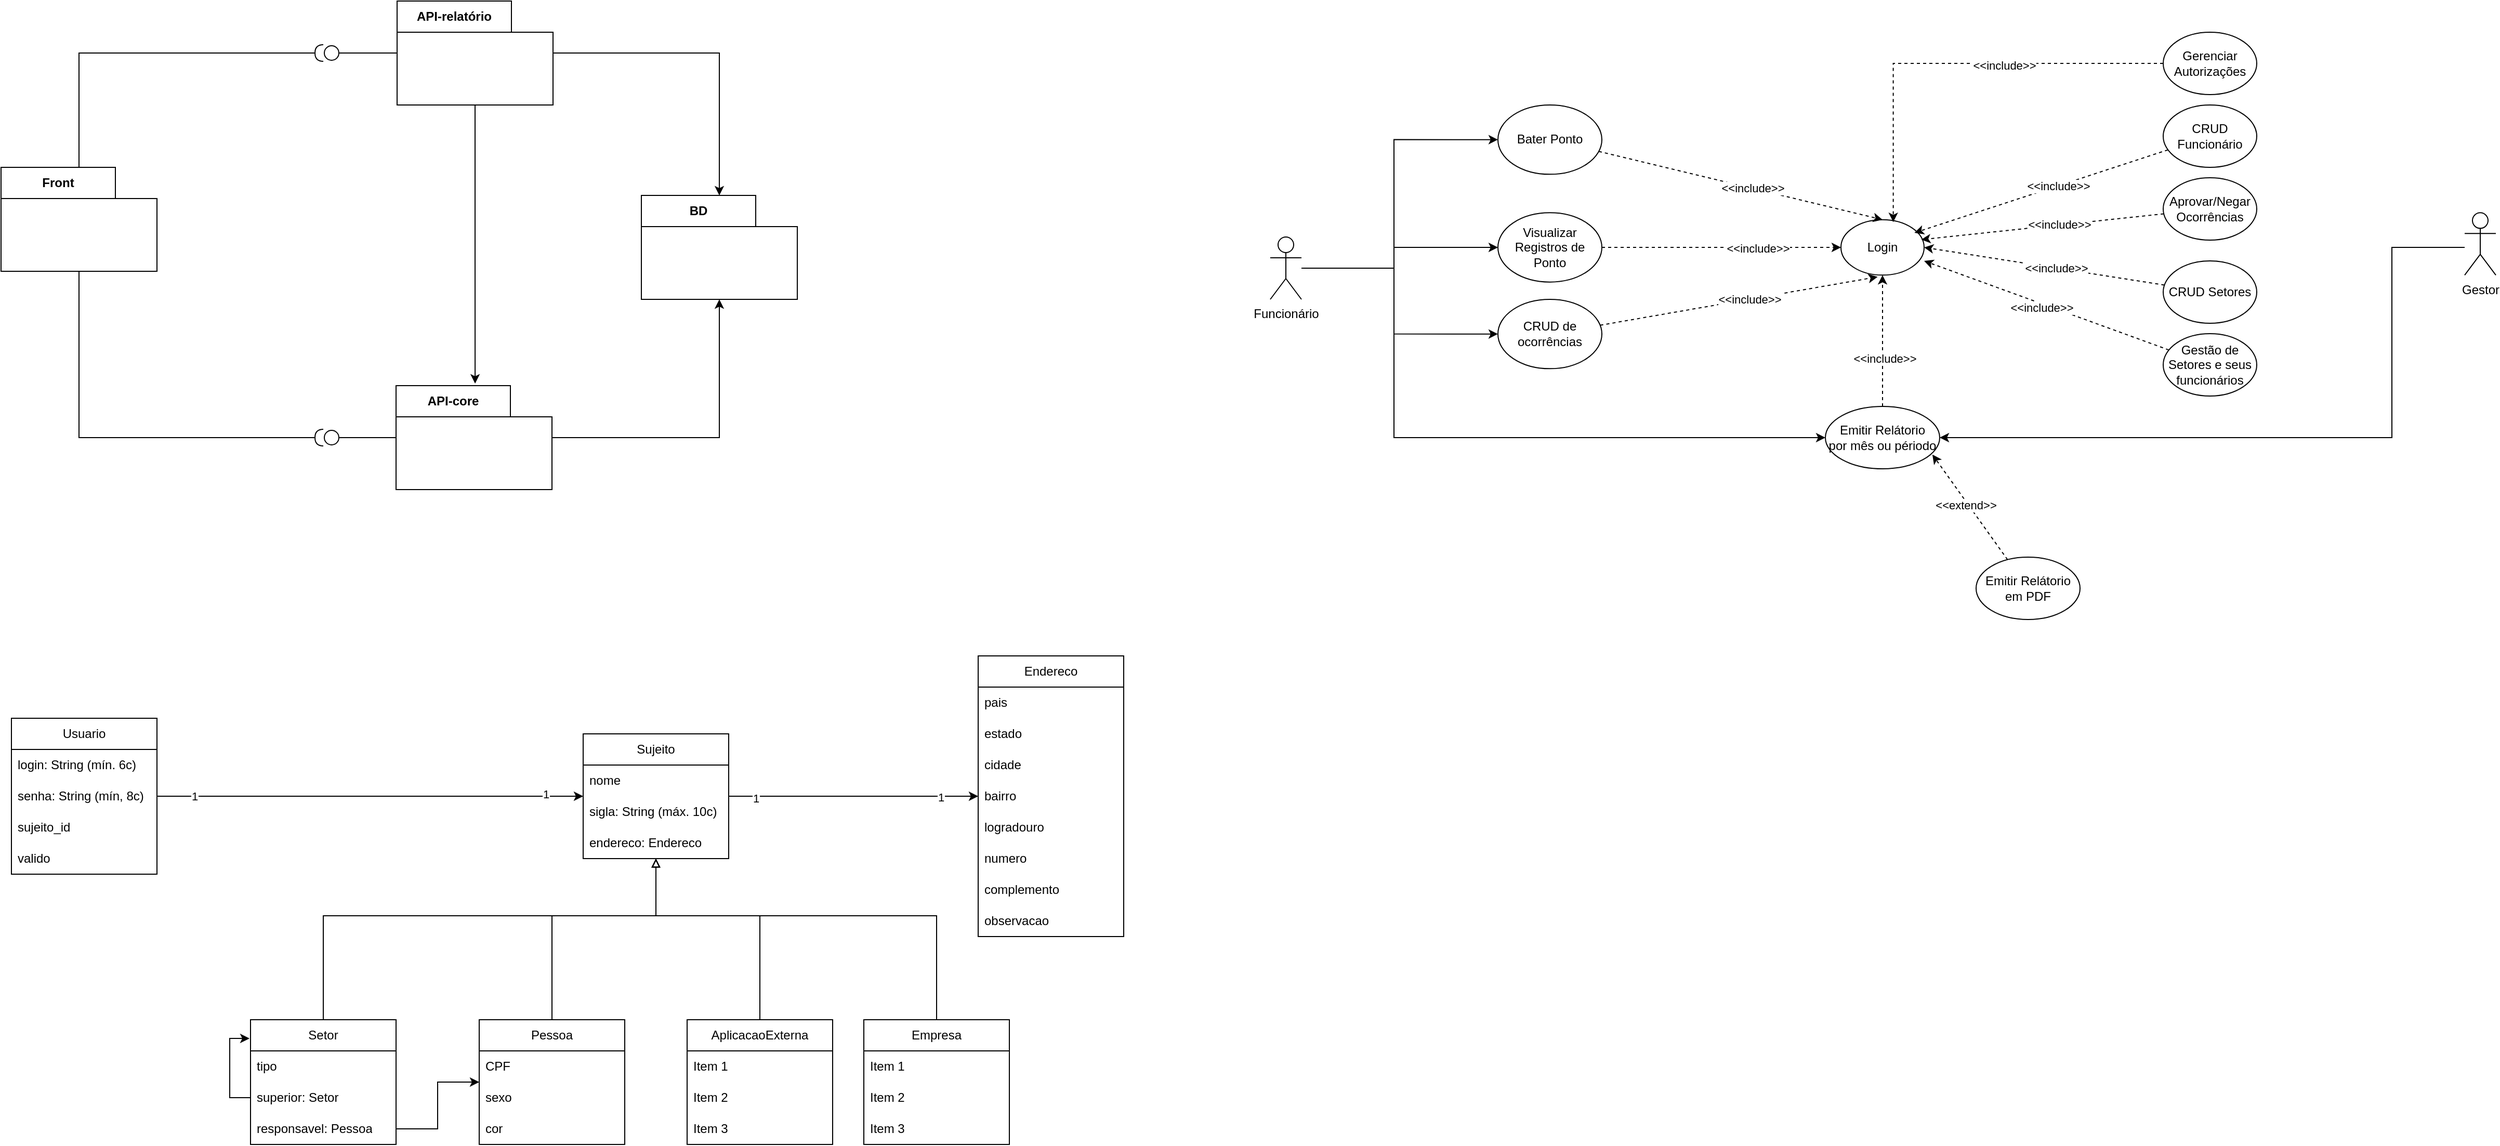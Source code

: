<mxfile version="24.8.6">
  <diagram name="Página-1" id="RD_SIP9z1UjKInWznvdo">
    <mxGraphModel dx="1366" dy="710" grid="1" gridSize="10" guides="1" tooltips="1" connect="1" arrows="1" fold="1" page="1" pageScale="1" pageWidth="827" pageHeight="1169" math="0" shadow="0">
      <root>
        <mxCell id="0" />
        <mxCell id="1" parent="0" />
        <mxCell id="dIuihg4rUjvDcWADwv28-1" value="BD" style="shape=folder;fontStyle=1;tabWidth=110;tabHeight=30;tabPosition=left;html=1;boundedLbl=1;labelInHeader=1;container=1;collapsible=0;whiteSpace=wrap;" parent="1" vertex="1">
          <mxGeometry x="636" y="237" width="150" height="100" as="geometry" />
        </mxCell>
        <mxCell id="dIuihg4rUjvDcWADwv28-2" value="" style="html=1;strokeColor=none;resizeWidth=1;resizeHeight=1;fillColor=none;part=1;connectable=0;allowArrows=0;deletable=0;whiteSpace=wrap;" parent="dIuihg4rUjvDcWADwv28-1" vertex="1">
          <mxGeometry width="150" height="70" relative="1" as="geometry">
            <mxPoint y="30" as="offset" />
          </mxGeometry>
        </mxCell>
        <mxCell id="dIuihg4rUjvDcWADwv28-20" style="edgeStyle=orthogonalEdgeStyle;rounded=0;orthogonalLoop=1;jettySize=auto;html=1;endArrow=halfCircle;endFill=0;" parent="1" source="dIuihg4rUjvDcWADwv28-3" edge="1">
          <mxGeometry relative="1" as="geometry">
            <mxPoint x="330" y="100" as="targetPoint" />
            <Array as="points">
              <mxPoint x="95" y="100" />
            </Array>
          </mxGeometry>
        </mxCell>
        <mxCell id="dIuihg4rUjvDcWADwv28-21" style="edgeStyle=orthogonalEdgeStyle;rounded=0;orthogonalLoop=1;jettySize=auto;html=1;endArrow=halfCircle;endFill=0;" parent="1" source="dIuihg4rUjvDcWADwv28-3" edge="1">
          <mxGeometry relative="1" as="geometry">
            <mxPoint x="330" y="470" as="targetPoint" />
            <Array as="points">
              <mxPoint x="95" y="470" />
            </Array>
          </mxGeometry>
        </mxCell>
        <mxCell id="dIuihg4rUjvDcWADwv28-3" value="Front" style="shape=folder;fontStyle=1;tabWidth=110;tabHeight=30;tabPosition=left;html=1;boundedLbl=1;labelInHeader=1;container=1;collapsible=0;whiteSpace=wrap;" parent="1" vertex="1">
          <mxGeometry x="20" y="210" width="150" height="100" as="geometry" />
        </mxCell>
        <mxCell id="dIuihg4rUjvDcWADwv28-4" value="" style="html=1;strokeColor=none;resizeWidth=1;resizeHeight=1;fillColor=none;part=1;connectable=0;allowArrows=0;deletable=0;whiteSpace=wrap;" parent="dIuihg4rUjvDcWADwv28-3" vertex="1">
          <mxGeometry width="150" height="70" relative="1" as="geometry">
            <mxPoint y="30" as="offset" />
          </mxGeometry>
        </mxCell>
        <mxCell id="dIuihg4rUjvDcWADwv28-15" style="edgeStyle=orthogonalEdgeStyle;rounded=0;orthogonalLoop=1;jettySize=auto;html=1;" parent="1" source="dIuihg4rUjvDcWADwv28-5" target="dIuihg4rUjvDcWADwv28-1" edge="1">
          <mxGeometry relative="1" as="geometry" />
        </mxCell>
        <mxCell id="dIuihg4rUjvDcWADwv28-17" style="edgeStyle=orthogonalEdgeStyle;rounded=0;orthogonalLoop=1;jettySize=auto;html=1;endArrow=circle;endFill=0;" parent="1" source="dIuihg4rUjvDcWADwv28-5" edge="1">
          <mxGeometry relative="1" as="geometry">
            <mxPoint x="330" y="100" as="targetPoint" />
          </mxGeometry>
        </mxCell>
        <mxCell id="dIuihg4rUjvDcWADwv28-5" value="API-relatório" style="shape=folder;fontStyle=1;tabWidth=110;tabHeight=30;tabPosition=left;html=1;boundedLbl=1;labelInHeader=1;container=1;collapsible=0;whiteSpace=wrap;" parent="1" vertex="1">
          <mxGeometry x="401" y="50" width="150" height="100" as="geometry" />
        </mxCell>
        <mxCell id="dIuihg4rUjvDcWADwv28-6" value="" style="html=1;strokeColor=none;resizeWidth=1;resizeHeight=1;fillColor=none;part=1;connectable=0;allowArrows=0;deletable=0;whiteSpace=wrap;" parent="dIuihg4rUjvDcWADwv28-5" vertex="1">
          <mxGeometry width="150" height="70" relative="1" as="geometry">
            <mxPoint y="30" as="offset" />
          </mxGeometry>
        </mxCell>
        <mxCell id="dIuihg4rUjvDcWADwv28-18" style="edgeStyle=orthogonalEdgeStyle;rounded=0;orthogonalLoop=1;jettySize=auto;html=1;endArrow=circle;endFill=0;" parent="1" source="dIuihg4rUjvDcWADwv28-7" edge="1">
          <mxGeometry relative="1" as="geometry">
            <mxPoint x="330" y="470" as="targetPoint" />
          </mxGeometry>
        </mxCell>
        <mxCell id="dIuihg4rUjvDcWADwv28-7" value="API-core" style="shape=folder;fontStyle=1;tabWidth=110;tabHeight=30;tabPosition=left;html=1;boundedLbl=1;labelInHeader=1;container=1;collapsible=0;whiteSpace=wrap;" parent="1" vertex="1">
          <mxGeometry x="400" y="420" width="150" height="100" as="geometry" />
        </mxCell>
        <mxCell id="dIuihg4rUjvDcWADwv28-8" value="" style="html=1;strokeColor=none;resizeWidth=1;resizeHeight=1;fillColor=none;part=1;connectable=0;allowArrows=0;deletable=0;whiteSpace=wrap;" parent="dIuihg4rUjvDcWADwv28-7" vertex="1">
          <mxGeometry width="150" height="70" relative="1" as="geometry">
            <mxPoint y="30" as="offset" />
          </mxGeometry>
        </mxCell>
        <mxCell id="dIuihg4rUjvDcWADwv28-14" style="edgeStyle=orthogonalEdgeStyle;rounded=0;orthogonalLoop=1;jettySize=auto;html=1;entryX=0.5;entryY=1;entryDx=0;entryDy=0;entryPerimeter=0;" parent="1" source="dIuihg4rUjvDcWADwv28-7" target="dIuihg4rUjvDcWADwv28-1" edge="1">
          <mxGeometry relative="1" as="geometry" />
        </mxCell>
        <mxCell id="dIuihg4rUjvDcWADwv28-16" style="edgeStyle=orthogonalEdgeStyle;rounded=0;orthogonalLoop=1;jettySize=auto;html=1;entryX=0.507;entryY=-0.02;entryDx=0;entryDy=0;entryPerimeter=0;" parent="1" source="dIuihg4rUjvDcWADwv28-5" target="dIuihg4rUjvDcWADwv28-7" edge="1">
          <mxGeometry relative="1" as="geometry" />
        </mxCell>
        <mxCell id="qNjkb20ry8BSJpF6mRl5-24" style="edgeStyle=orthogonalEdgeStyle;rounded=0;orthogonalLoop=1;jettySize=auto;html=1;endArrow=block;endFill=0;exitX=0.5;exitY=0;exitDx=0;exitDy=0;" parent="1" source="qNjkb20ry8BSJpF6mRl5-1" target="qNjkb20ry8BSJpF6mRl5-13" edge="1">
          <mxGeometry relative="1" as="geometry">
            <Array as="points">
              <mxPoint x="550" y="930" />
              <mxPoint x="650" y="930" />
            </Array>
          </mxGeometry>
        </mxCell>
        <mxCell id="qNjkb20ry8BSJpF6mRl5-1" value="Pessoa" style="swimlane;fontStyle=0;childLayout=stackLayout;horizontal=1;startSize=30;horizontalStack=0;resizeParent=1;resizeParentMax=0;resizeLast=0;collapsible=1;marginBottom=0;whiteSpace=wrap;html=1;" parent="1" vertex="1">
          <mxGeometry x="480" y="1030" width="140" height="120" as="geometry" />
        </mxCell>
        <mxCell id="qNjkb20ry8BSJpF6mRl5-2" value="CPF" style="text;strokeColor=none;fillColor=none;align=left;verticalAlign=middle;spacingLeft=4;spacingRight=4;overflow=hidden;points=[[0,0.5],[1,0.5]];portConstraint=eastwest;rotatable=0;whiteSpace=wrap;html=1;" parent="qNjkb20ry8BSJpF6mRl5-1" vertex="1">
          <mxGeometry y="30" width="140" height="30" as="geometry" />
        </mxCell>
        <mxCell id="qNjkb20ry8BSJpF6mRl5-3" value="sexo" style="text;strokeColor=none;fillColor=none;align=left;verticalAlign=middle;spacingLeft=4;spacingRight=4;overflow=hidden;points=[[0,0.5],[1,0.5]];portConstraint=eastwest;rotatable=0;whiteSpace=wrap;html=1;" parent="qNjkb20ry8BSJpF6mRl5-1" vertex="1">
          <mxGeometry y="60" width="140" height="30" as="geometry" />
        </mxCell>
        <mxCell id="qNjkb20ry8BSJpF6mRl5-4" value="cor" style="text;strokeColor=none;fillColor=none;align=left;verticalAlign=middle;spacingLeft=4;spacingRight=4;overflow=hidden;points=[[0,0.5],[1,0.5]];portConstraint=eastwest;rotatable=0;whiteSpace=wrap;html=1;" parent="qNjkb20ry8BSJpF6mRl5-1" vertex="1">
          <mxGeometry y="90" width="140" height="30" as="geometry" />
        </mxCell>
        <mxCell id="qNjkb20ry8BSJpF6mRl5-25" style="edgeStyle=orthogonalEdgeStyle;rounded=0;orthogonalLoop=1;jettySize=auto;html=1;endArrow=block;endFill=0;exitX=0.5;exitY=0;exitDx=0;exitDy=0;" parent="1" source="qNjkb20ry8BSJpF6mRl5-5" target="qNjkb20ry8BSJpF6mRl5-13" edge="1">
          <mxGeometry relative="1" as="geometry">
            <Array as="points">
              <mxPoint x="330" y="930" />
              <mxPoint x="650" y="930" />
            </Array>
          </mxGeometry>
        </mxCell>
        <mxCell id="qNjkb20ry8BSJpF6mRl5-48" style="edgeStyle=orthogonalEdgeStyle;rounded=0;orthogonalLoop=1;jettySize=auto;html=1;" parent="1" source="qNjkb20ry8BSJpF6mRl5-8" target="qNjkb20ry8BSJpF6mRl5-1" edge="1">
          <mxGeometry relative="1" as="geometry" />
        </mxCell>
        <mxCell id="qNjkb20ry8BSJpF6mRl5-5" value="Setor" style="swimlane;fontStyle=0;childLayout=stackLayout;horizontal=1;startSize=30;horizontalStack=0;resizeParent=1;resizeParentMax=0;resizeLast=0;collapsible=1;marginBottom=0;whiteSpace=wrap;html=1;" parent="1" vertex="1">
          <mxGeometry x="260" y="1030" width="140" height="120" as="geometry" />
        </mxCell>
        <mxCell id="qNjkb20ry8BSJpF6mRl5-6" value="tipo" style="text;strokeColor=none;fillColor=none;align=left;verticalAlign=middle;spacingLeft=4;spacingRight=4;overflow=hidden;points=[[0,0.5],[1,0.5]];portConstraint=eastwest;rotatable=0;whiteSpace=wrap;html=1;" parent="qNjkb20ry8BSJpF6mRl5-5" vertex="1">
          <mxGeometry y="30" width="140" height="30" as="geometry" />
        </mxCell>
        <mxCell id="qNjkb20ry8BSJpF6mRl5-52" style="edgeStyle=orthogonalEdgeStyle;rounded=0;orthogonalLoop=1;jettySize=auto;html=1;entryX=-0.007;entryY=0.15;entryDx=0;entryDy=0;entryPerimeter=0;" parent="qNjkb20ry8BSJpF6mRl5-5" source="qNjkb20ry8BSJpF6mRl5-7" target="qNjkb20ry8BSJpF6mRl5-5" edge="1">
          <mxGeometry relative="1" as="geometry" />
        </mxCell>
        <mxCell id="qNjkb20ry8BSJpF6mRl5-7" value="superior: Setor" style="text;strokeColor=none;fillColor=none;align=left;verticalAlign=middle;spacingLeft=4;spacingRight=4;overflow=hidden;points=[[0,0.5],[1,0.5]];portConstraint=eastwest;rotatable=0;whiteSpace=wrap;html=1;" parent="qNjkb20ry8BSJpF6mRl5-5" vertex="1">
          <mxGeometry y="60" width="140" height="30" as="geometry" />
        </mxCell>
        <mxCell id="qNjkb20ry8BSJpF6mRl5-8" value="responsavel: Pessoa" style="text;strokeColor=none;fillColor=none;align=left;verticalAlign=middle;spacingLeft=4;spacingRight=4;overflow=hidden;points=[[0,0.5],[1,0.5]];portConstraint=eastwest;rotatable=0;whiteSpace=wrap;html=1;" parent="qNjkb20ry8BSJpF6mRl5-5" vertex="1">
          <mxGeometry y="90" width="140" height="30" as="geometry" />
        </mxCell>
        <mxCell id="qNjkb20ry8BSJpF6mRl5-27" style="edgeStyle=orthogonalEdgeStyle;rounded=0;orthogonalLoop=1;jettySize=auto;html=1;endArrow=block;endFill=0;exitX=0.5;exitY=0;exitDx=0;exitDy=0;" parent="1" source="qNjkb20ry8BSJpF6mRl5-9" target="qNjkb20ry8BSJpF6mRl5-13" edge="1">
          <mxGeometry relative="1" as="geometry">
            <Array as="points">
              <mxPoint x="750" y="930" />
              <mxPoint x="650" y="930" />
            </Array>
          </mxGeometry>
        </mxCell>
        <mxCell id="qNjkb20ry8BSJpF6mRl5-9" value="Aplicacao&lt;span style=&quot;background-color: initial;&quot;&gt;Externa&lt;/span&gt;" style="swimlane;fontStyle=0;childLayout=stackLayout;horizontal=1;startSize=30;horizontalStack=0;resizeParent=1;resizeParentMax=0;resizeLast=0;collapsible=1;marginBottom=0;whiteSpace=wrap;html=1;" parent="1" vertex="1">
          <mxGeometry x="680" y="1030" width="140" height="120" as="geometry" />
        </mxCell>
        <mxCell id="qNjkb20ry8BSJpF6mRl5-10" value="Item 1" style="text;strokeColor=none;fillColor=none;align=left;verticalAlign=middle;spacingLeft=4;spacingRight=4;overflow=hidden;points=[[0,0.5],[1,0.5]];portConstraint=eastwest;rotatable=0;whiteSpace=wrap;html=1;" parent="qNjkb20ry8BSJpF6mRl5-9" vertex="1">
          <mxGeometry y="30" width="140" height="30" as="geometry" />
        </mxCell>
        <mxCell id="qNjkb20ry8BSJpF6mRl5-11" value="Item 2" style="text;strokeColor=none;fillColor=none;align=left;verticalAlign=middle;spacingLeft=4;spacingRight=4;overflow=hidden;points=[[0,0.5],[1,0.5]];portConstraint=eastwest;rotatable=0;whiteSpace=wrap;html=1;" parent="qNjkb20ry8BSJpF6mRl5-9" vertex="1">
          <mxGeometry y="60" width="140" height="30" as="geometry" />
        </mxCell>
        <mxCell id="qNjkb20ry8BSJpF6mRl5-12" value="Item 3" style="text;strokeColor=none;fillColor=none;align=left;verticalAlign=middle;spacingLeft=4;spacingRight=4;overflow=hidden;points=[[0,0.5],[1,0.5]];portConstraint=eastwest;rotatable=0;whiteSpace=wrap;html=1;" parent="qNjkb20ry8BSJpF6mRl5-9" vertex="1">
          <mxGeometry y="90" width="140" height="30" as="geometry" />
        </mxCell>
        <mxCell id="qNjkb20ry8BSJpF6mRl5-37" style="edgeStyle=orthogonalEdgeStyle;rounded=0;orthogonalLoop=1;jettySize=auto;html=1;" parent="1" source="qNjkb20ry8BSJpF6mRl5-13" target="qNjkb20ry8BSJpF6mRl5-33" edge="1">
          <mxGeometry relative="1" as="geometry" />
        </mxCell>
        <mxCell id="qNjkb20ry8BSJpF6mRl5-44" value="1" style="edgeLabel;html=1;align=center;verticalAlign=middle;resizable=0;points=[];" parent="qNjkb20ry8BSJpF6mRl5-37" vertex="1" connectable="0">
          <mxGeometry x="-0.783" y="-2" relative="1" as="geometry">
            <mxPoint as="offset" />
          </mxGeometry>
        </mxCell>
        <mxCell id="qNjkb20ry8BSJpF6mRl5-45" value="1" style="edgeLabel;html=1;align=center;verticalAlign=middle;resizable=0;points=[];" parent="qNjkb20ry8BSJpF6mRl5-37" vertex="1" connectable="0">
          <mxGeometry x="0.7" y="-1" relative="1" as="geometry">
            <mxPoint as="offset" />
          </mxGeometry>
        </mxCell>
        <mxCell id="qNjkb20ry8BSJpF6mRl5-13" value="Sujeito" style="swimlane;fontStyle=0;childLayout=stackLayout;horizontal=1;startSize=30;horizontalStack=0;resizeParent=1;resizeParentMax=0;resizeLast=0;collapsible=1;marginBottom=0;whiteSpace=wrap;html=1;" parent="1" vertex="1">
          <mxGeometry x="580" y="755" width="140" height="120" as="geometry" />
        </mxCell>
        <mxCell id="qNjkb20ry8BSJpF6mRl5-16" value="nome" style="text;strokeColor=none;fillColor=none;align=left;verticalAlign=middle;spacingLeft=4;spacingRight=4;overflow=hidden;points=[[0,0.5],[1,0.5]];portConstraint=eastwest;rotatable=0;whiteSpace=wrap;html=1;" parent="qNjkb20ry8BSJpF6mRl5-13" vertex="1">
          <mxGeometry y="30" width="140" height="30" as="geometry" />
        </mxCell>
        <mxCell id="qNjkb20ry8BSJpF6mRl5-28" value="sigla: String&amp;nbsp;(máx. 10c)" style="text;strokeColor=none;fillColor=none;align=left;verticalAlign=middle;spacingLeft=4;spacingRight=4;overflow=hidden;points=[[0,0.5],[1,0.5]];portConstraint=eastwest;rotatable=0;whiteSpace=wrap;html=1;" parent="qNjkb20ry8BSJpF6mRl5-13" vertex="1">
          <mxGeometry y="60" width="140" height="30" as="geometry" />
        </mxCell>
        <mxCell id="qNjkb20ry8BSJpF6mRl5-38" value="endereco: Endereco" style="text;strokeColor=none;fillColor=none;align=left;verticalAlign=middle;spacingLeft=4;spacingRight=4;overflow=hidden;points=[[0,0.5],[1,0.5]];portConstraint=eastwest;rotatable=0;whiteSpace=wrap;html=1;" parent="qNjkb20ry8BSJpF6mRl5-13" vertex="1">
          <mxGeometry y="90" width="140" height="30" as="geometry" />
        </mxCell>
        <mxCell id="qNjkb20ry8BSJpF6mRl5-17" value="Usuario" style="swimlane;fontStyle=0;childLayout=stackLayout;horizontal=1;startSize=30;horizontalStack=0;resizeParent=1;resizeParentMax=0;resizeLast=0;collapsible=1;marginBottom=0;whiteSpace=wrap;html=1;" parent="1" vertex="1">
          <mxGeometry x="30" y="740" width="140" height="150" as="geometry" />
        </mxCell>
        <mxCell id="qNjkb20ry8BSJpF6mRl5-18" value="login: String (mín. 6c)" style="text;strokeColor=none;fillColor=none;align=left;verticalAlign=middle;spacingLeft=4;spacingRight=4;overflow=hidden;points=[[0,0.5],[1,0.5]];portConstraint=eastwest;rotatable=0;whiteSpace=wrap;html=1;" parent="qNjkb20ry8BSJpF6mRl5-17" vertex="1">
          <mxGeometry y="30" width="140" height="30" as="geometry" />
        </mxCell>
        <mxCell id="qNjkb20ry8BSJpF6mRl5-19" value="senha: String (mín, 8c)" style="text;strokeColor=none;fillColor=none;align=left;verticalAlign=middle;spacingLeft=4;spacingRight=4;overflow=hidden;points=[[0,0.5],[1,0.5]];portConstraint=eastwest;rotatable=0;whiteSpace=wrap;html=1;" parent="qNjkb20ry8BSJpF6mRl5-17" vertex="1">
          <mxGeometry y="60" width="140" height="30" as="geometry" />
        </mxCell>
        <mxCell id="qNjkb20ry8BSJpF6mRl5-20" value="sujeito_id" style="text;strokeColor=none;fillColor=none;align=left;verticalAlign=middle;spacingLeft=4;spacingRight=4;overflow=hidden;points=[[0,0.5],[1,0.5]];portConstraint=eastwest;rotatable=0;whiteSpace=wrap;html=1;" parent="qNjkb20ry8BSJpF6mRl5-17" vertex="1">
          <mxGeometry y="90" width="140" height="30" as="geometry" />
        </mxCell>
        <mxCell id="qNjkb20ry8BSJpF6mRl5-53" value="valido" style="text;strokeColor=none;fillColor=none;align=left;verticalAlign=middle;spacingLeft=4;spacingRight=4;overflow=hidden;points=[[0,0.5],[1,0.5]];portConstraint=eastwest;rotatable=0;whiteSpace=wrap;html=1;" parent="qNjkb20ry8BSJpF6mRl5-17" vertex="1">
          <mxGeometry y="120" width="140" height="30" as="geometry" />
        </mxCell>
        <mxCell id="qNjkb20ry8BSJpF6mRl5-21" style="edgeStyle=orthogonalEdgeStyle;rounded=0;orthogonalLoop=1;jettySize=auto;html=1;entryX=0;entryY=0.5;entryDx=0;entryDy=0;" parent="1" source="qNjkb20ry8BSJpF6mRl5-19" target="qNjkb20ry8BSJpF6mRl5-13" edge="1">
          <mxGeometry relative="1" as="geometry" />
        </mxCell>
        <mxCell id="qNjkb20ry8BSJpF6mRl5-22" value="1" style="edgeLabel;html=1;align=center;verticalAlign=middle;resizable=0;points=[];" parent="qNjkb20ry8BSJpF6mRl5-21" vertex="1" connectable="0">
          <mxGeometry x="-0.824" relative="1" as="geometry">
            <mxPoint as="offset" />
          </mxGeometry>
        </mxCell>
        <mxCell id="qNjkb20ry8BSJpF6mRl5-23" value="1" style="edgeLabel;html=1;align=center;verticalAlign=middle;resizable=0;points=[];" parent="qNjkb20ry8BSJpF6mRl5-21" vertex="1" connectable="0">
          <mxGeometry x="0.824" y="2" relative="1" as="geometry">
            <mxPoint as="offset" />
          </mxGeometry>
        </mxCell>
        <mxCell id="qNjkb20ry8BSJpF6mRl5-47" style="edgeStyle=orthogonalEdgeStyle;rounded=0;orthogonalLoop=1;jettySize=auto;html=1;endArrow=block;endFill=0;" parent="1" source="qNjkb20ry8BSJpF6mRl5-29" target="qNjkb20ry8BSJpF6mRl5-13" edge="1">
          <mxGeometry relative="1" as="geometry">
            <Array as="points">
              <mxPoint x="920" y="930" />
              <mxPoint x="650" y="930" />
            </Array>
          </mxGeometry>
        </mxCell>
        <mxCell id="qNjkb20ry8BSJpF6mRl5-29" value="Empresa" style="swimlane;fontStyle=0;childLayout=stackLayout;horizontal=1;startSize=30;horizontalStack=0;resizeParent=1;resizeParentMax=0;resizeLast=0;collapsible=1;marginBottom=0;whiteSpace=wrap;html=1;" parent="1" vertex="1">
          <mxGeometry x="850" y="1030" width="140" height="120" as="geometry" />
        </mxCell>
        <mxCell id="qNjkb20ry8BSJpF6mRl5-30" value="Item 1" style="text;strokeColor=none;fillColor=none;align=left;verticalAlign=middle;spacingLeft=4;spacingRight=4;overflow=hidden;points=[[0,0.5],[1,0.5]];portConstraint=eastwest;rotatable=0;whiteSpace=wrap;html=1;" parent="qNjkb20ry8BSJpF6mRl5-29" vertex="1">
          <mxGeometry y="30" width="140" height="30" as="geometry" />
        </mxCell>
        <mxCell id="qNjkb20ry8BSJpF6mRl5-31" value="Item 2" style="text;strokeColor=none;fillColor=none;align=left;verticalAlign=middle;spacingLeft=4;spacingRight=4;overflow=hidden;points=[[0,0.5],[1,0.5]];portConstraint=eastwest;rotatable=0;whiteSpace=wrap;html=1;" parent="qNjkb20ry8BSJpF6mRl5-29" vertex="1">
          <mxGeometry y="60" width="140" height="30" as="geometry" />
        </mxCell>
        <mxCell id="qNjkb20ry8BSJpF6mRl5-32" value="Item 3" style="text;strokeColor=none;fillColor=none;align=left;verticalAlign=middle;spacingLeft=4;spacingRight=4;overflow=hidden;points=[[0,0.5],[1,0.5]];portConstraint=eastwest;rotatable=0;whiteSpace=wrap;html=1;" parent="qNjkb20ry8BSJpF6mRl5-29" vertex="1">
          <mxGeometry y="90" width="140" height="30" as="geometry" />
        </mxCell>
        <mxCell id="qNjkb20ry8BSJpF6mRl5-33" value="Endereco" style="swimlane;fontStyle=0;childLayout=stackLayout;horizontal=1;startSize=30;horizontalStack=0;resizeParent=1;resizeParentMax=0;resizeLast=0;collapsible=1;marginBottom=0;whiteSpace=wrap;html=1;" parent="1" vertex="1">
          <mxGeometry x="960" y="680" width="140" height="270" as="geometry" />
        </mxCell>
        <mxCell id="qNjkb20ry8BSJpF6mRl5-34" value="pais" style="text;strokeColor=none;fillColor=none;align=left;verticalAlign=middle;spacingLeft=4;spacingRight=4;overflow=hidden;points=[[0,0.5],[1,0.5]];portConstraint=eastwest;rotatable=0;whiteSpace=wrap;html=1;" parent="qNjkb20ry8BSJpF6mRl5-33" vertex="1">
          <mxGeometry y="30" width="140" height="30" as="geometry" />
        </mxCell>
        <mxCell id="qNjkb20ry8BSJpF6mRl5-35" value="estado" style="text;strokeColor=none;fillColor=none;align=left;verticalAlign=middle;spacingLeft=4;spacingRight=4;overflow=hidden;points=[[0,0.5],[1,0.5]];portConstraint=eastwest;rotatable=0;whiteSpace=wrap;html=1;" parent="qNjkb20ry8BSJpF6mRl5-33" vertex="1">
          <mxGeometry y="60" width="140" height="30" as="geometry" />
        </mxCell>
        <mxCell id="qNjkb20ry8BSJpF6mRl5-36" value="cidade" style="text;strokeColor=none;fillColor=none;align=left;verticalAlign=middle;spacingLeft=4;spacingRight=4;overflow=hidden;points=[[0,0.5],[1,0.5]];portConstraint=eastwest;rotatable=0;whiteSpace=wrap;html=1;" parent="qNjkb20ry8BSJpF6mRl5-33" vertex="1">
          <mxGeometry y="90" width="140" height="30" as="geometry" />
        </mxCell>
        <mxCell id="qNjkb20ry8BSJpF6mRl5-39" value="bairro" style="text;strokeColor=none;fillColor=none;align=left;verticalAlign=middle;spacingLeft=4;spacingRight=4;overflow=hidden;points=[[0,0.5],[1,0.5]];portConstraint=eastwest;rotatable=0;whiteSpace=wrap;html=1;" parent="qNjkb20ry8BSJpF6mRl5-33" vertex="1">
          <mxGeometry y="120" width="140" height="30" as="geometry" />
        </mxCell>
        <mxCell id="qNjkb20ry8BSJpF6mRl5-40" value="logradouro" style="text;strokeColor=none;fillColor=none;align=left;verticalAlign=middle;spacingLeft=4;spacingRight=4;overflow=hidden;points=[[0,0.5],[1,0.5]];portConstraint=eastwest;rotatable=0;whiteSpace=wrap;html=1;" parent="qNjkb20ry8BSJpF6mRl5-33" vertex="1">
          <mxGeometry y="150" width="140" height="30" as="geometry" />
        </mxCell>
        <mxCell id="qNjkb20ry8BSJpF6mRl5-41" value="numero" style="text;strokeColor=none;fillColor=none;align=left;verticalAlign=middle;spacingLeft=4;spacingRight=4;overflow=hidden;points=[[0,0.5],[1,0.5]];portConstraint=eastwest;rotatable=0;whiteSpace=wrap;html=1;" parent="qNjkb20ry8BSJpF6mRl5-33" vertex="1">
          <mxGeometry y="180" width="140" height="30" as="geometry" />
        </mxCell>
        <mxCell id="qNjkb20ry8BSJpF6mRl5-42" value="complemento" style="text;strokeColor=none;fillColor=none;align=left;verticalAlign=middle;spacingLeft=4;spacingRight=4;overflow=hidden;points=[[0,0.5],[1,0.5]];portConstraint=eastwest;rotatable=0;whiteSpace=wrap;html=1;" parent="qNjkb20ry8BSJpF6mRl5-33" vertex="1">
          <mxGeometry y="210" width="140" height="30" as="geometry" />
        </mxCell>
        <mxCell id="qNjkb20ry8BSJpF6mRl5-43" value="observacao" style="text;strokeColor=none;fillColor=none;align=left;verticalAlign=middle;spacingLeft=4;spacingRight=4;overflow=hidden;points=[[0,0.5],[1,0.5]];portConstraint=eastwest;rotatable=0;whiteSpace=wrap;html=1;" parent="qNjkb20ry8BSJpF6mRl5-33" vertex="1">
          <mxGeometry y="240" width="140" height="30" as="geometry" />
        </mxCell>
        <mxCell id="7N5yKQpb0jNCGdgTXIqX-24" style="edgeStyle=orthogonalEdgeStyle;rounded=0;orthogonalLoop=1;jettySize=auto;html=1;entryX=0;entryY=0.5;entryDx=0;entryDy=0;" edge="1" parent="1" source="7N5yKQpb0jNCGdgTXIqX-1" target="7N5yKQpb0jNCGdgTXIqX-5">
          <mxGeometry relative="1" as="geometry">
            <Array as="points">
              <mxPoint x="1360" y="307" />
              <mxPoint x="1360" y="183" />
            </Array>
          </mxGeometry>
        </mxCell>
        <mxCell id="7N5yKQpb0jNCGdgTXIqX-25" style="edgeStyle=orthogonalEdgeStyle;rounded=0;orthogonalLoop=1;jettySize=auto;html=1;entryX=0;entryY=0.5;entryDx=0;entryDy=0;" edge="1" parent="1" source="7N5yKQpb0jNCGdgTXIqX-1" target="7N5yKQpb0jNCGdgTXIqX-9">
          <mxGeometry relative="1" as="geometry">
            <Array as="points">
              <mxPoint x="1360" y="307" />
              <mxPoint x="1360" y="287" />
            </Array>
          </mxGeometry>
        </mxCell>
        <mxCell id="7N5yKQpb0jNCGdgTXIqX-26" style="edgeStyle=orthogonalEdgeStyle;rounded=0;orthogonalLoop=1;jettySize=auto;html=1;entryX=0;entryY=0.5;entryDx=0;entryDy=0;" edge="1" parent="1" source="7N5yKQpb0jNCGdgTXIqX-1" target="7N5yKQpb0jNCGdgTXIqX-12">
          <mxGeometry relative="1" as="geometry">
            <Array as="points">
              <mxPoint x="1360" y="307" />
              <mxPoint x="1360" y="370" />
            </Array>
          </mxGeometry>
        </mxCell>
        <mxCell id="7N5yKQpb0jNCGdgTXIqX-27" style="edgeStyle=orthogonalEdgeStyle;rounded=0;orthogonalLoop=1;jettySize=auto;html=1;entryX=0;entryY=0.5;entryDx=0;entryDy=0;" edge="1" parent="1" source="7N5yKQpb0jNCGdgTXIqX-1" target="7N5yKQpb0jNCGdgTXIqX-16">
          <mxGeometry relative="1" as="geometry">
            <Array as="points">
              <mxPoint x="1360" y="307" />
              <mxPoint x="1360" y="470" />
            </Array>
          </mxGeometry>
        </mxCell>
        <mxCell id="7N5yKQpb0jNCGdgTXIqX-1" value="Funcionário" style="shape=umlActor;verticalLabelPosition=bottom;verticalAlign=top;html=1;outlineConnect=0;" vertex="1" parent="1">
          <mxGeometry x="1241" y="277" width="30" height="60" as="geometry" />
        </mxCell>
        <mxCell id="7N5yKQpb0jNCGdgTXIqX-4" value="Login" style="ellipse;whiteSpace=wrap;html=1;" vertex="1" parent="1">
          <mxGeometry x="1790" y="260.34" width="80" height="53.33" as="geometry" />
        </mxCell>
        <mxCell id="7N5yKQpb0jNCGdgTXIqX-5" value="Bater Ponto" style="ellipse;whiteSpace=wrap;html=1;" vertex="1" parent="1">
          <mxGeometry x="1460" y="150" width="100" height="66.67" as="geometry" />
        </mxCell>
        <mxCell id="7N5yKQpb0jNCGdgTXIqX-6" style="rounded=0;orthogonalLoop=1;jettySize=auto;html=1;entryX=0.5;entryY=0;entryDx=0;entryDy=0;dashed=1;" edge="1" parent="1" source="7N5yKQpb0jNCGdgTXIqX-5" target="7N5yKQpb0jNCGdgTXIqX-4">
          <mxGeometry relative="1" as="geometry" />
        </mxCell>
        <mxCell id="7N5yKQpb0jNCGdgTXIqX-7" value="&amp;lt;&amp;lt;include&amp;gt;&amp;gt;" style="edgeLabel;html=1;align=center;verticalAlign=middle;resizable=0;points=[];" vertex="1" connectable="0" parent="7N5yKQpb0jNCGdgTXIqX-6">
          <mxGeometry x="0.08" relative="1" as="geometry">
            <mxPoint as="offset" />
          </mxGeometry>
        </mxCell>
        <mxCell id="7N5yKQpb0jNCGdgTXIqX-9" value="Visualizar Registros de Ponto" style="ellipse;whiteSpace=wrap;html=1;" vertex="1" parent="1">
          <mxGeometry x="1460" y="253.66" width="100" height="66.67" as="geometry" />
        </mxCell>
        <mxCell id="7N5yKQpb0jNCGdgTXIqX-10" style="rounded=0;orthogonalLoop=1;jettySize=auto;html=1;entryX=0;entryY=0.5;entryDx=0;entryDy=0;dashed=1;" edge="1" parent="1" source="7N5yKQpb0jNCGdgTXIqX-9" target="7N5yKQpb0jNCGdgTXIqX-4">
          <mxGeometry relative="1" as="geometry" />
        </mxCell>
        <mxCell id="7N5yKQpb0jNCGdgTXIqX-11" value="&amp;lt;&amp;lt;include&amp;gt;&amp;gt;" style="edgeLabel;html=1;align=center;verticalAlign=middle;resizable=0;points=[];" vertex="1" connectable="0" parent="7N5yKQpb0jNCGdgTXIqX-10">
          <mxGeometry x="0.304" y="-1" relative="1" as="geometry">
            <mxPoint as="offset" />
          </mxGeometry>
        </mxCell>
        <mxCell id="7N5yKQpb0jNCGdgTXIqX-12" value="CRUD de ocorrências" style="ellipse;whiteSpace=wrap;html=1;" vertex="1" parent="1">
          <mxGeometry x="1460" y="337" width="100" height="66.67" as="geometry" />
        </mxCell>
        <mxCell id="7N5yKQpb0jNCGdgTXIqX-13" style="rounded=0;orthogonalLoop=1;jettySize=auto;html=1;entryX=0.442;entryY=1.031;entryDx=0;entryDy=0;entryPerimeter=0;dashed=1;" edge="1" parent="1" source="7N5yKQpb0jNCGdgTXIqX-12" target="7N5yKQpb0jNCGdgTXIqX-4">
          <mxGeometry relative="1" as="geometry" />
        </mxCell>
        <mxCell id="7N5yKQpb0jNCGdgTXIqX-14" value="&lt;span style=&quot;color: rgba(0, 0, 0, 0); font-family: monospace; font-size: 0px; text-align: start; background-color: rgb(251, 251, 251);&quot;&gt;%3CmxGraphModel%3E%3Croot%3E%3CmxCell%20id%3D%220%22%2F%3E%3CmxCell%20id%3D%221%22%20parent%3D%220%22%2F%3E%3CmxCell%20id%3D%222%22%20value%3D%22Visualizar%20Registros%20de%20Ponto%22%20style%3D%22ellipse%3BwhiteSpace%3Dwrap%3Bhtml%3D1%3B%22%20vertex%3D%221%22%20parent%3D%221%22%3E%3CmxGeometry%20x%3D%221460%22%20y%3D%22253.66%22%20width%3D%22100%22%20height%3D%2266.67%22%20as%3D%22geometry%22%2F%3E%3C%2FmxCell%3E%3C%2Froot%3E%3C%2FmxGraphModel%3E&lt;/span&gt;" style="edgeLabel;html=1;align=center;verticalAlign=middle;resizable=0;points=[];" vertex="1" connectable="0" parent="7N5yKQpb0jNCGdgTXIqX-13">
          <mxGeometry x="0.106" relative="1" as="geometry">
            <mxPoint as="offset" />
          </mxGeometry>
        </mxCell>
        <mxCell id="7N5yKQpb0jNCGdgTXIqX-15" value="&amp;lt;&amp;lt;include&amp;gt;&amp;gt;" style="edgeLabel;html=1;align=center;verticalAlign=middle;resizable=0;points=[];" vertex="1" connectable="0" parent="7N5yKQpb0jNCGdgTXIqX-13">
          <mxGeometry x="0.076" relative="1" as="geometry">
            <mxPoint as="offset" />
          </mxGeometry>
        </mxCell>
        <mxCell id="7N5yKQpb0jNCGdgTXIqX-17" style="rounded=0;orthogonalLoop=1;jettySize=auto;html=1;dashed=1;" edge="1" parent="1" source="7N5yKQpb0jNCGdgTXIqX-16" target="7N5yKQpb0jNCGdgTXIqX-4">
          <mxGeometry relative="1" as="geometry" />
        </mxCell>
        <mxCell id="7N5yKQpb0jNCGdgTXIqX-18" value="&amp;lt;&amp;lt;include&amp;gt;&amp;gt;" style="edgeLabel;html=1;align=center;verticalAlign=middle;resizable=0;points=[];" vertex="1" connectable="0" parent="7N5yKQpb0jNCGdgTXIqX-17">
          <mxGeometry x="-0.26" y="-2" relative="1" as="geometry">
            <mxPoint as="offset" />
          </mxGeometry>
        </mxCell>
        <mxCell id="7N5yKQpb0jNCGdgTXIqX-16" value="Emitir Relátorio&lt;div&gt;por mês ou périodo&lt;/div&gt;" style="ellipse;whiteSpace=wrap;html=1;" vertex="1" parent="1">
          <mxGeometry x="1775" y="440" width="110" height="60" as="geometry" />
        </mxCell>
        <mxCell id="7N5yKQpb0jNCGdgTXIqX-19" value="Emitir Relátorio em PDF" style="ellipse;whiteSpace=wrap;html=1;" vertex="1" parent="1">
          <mxGeometry x="1920" y="585" width="100" height="60" as="geometry" />
        </mxCell>
        <mxCell id="7N5yKQpb0jNCGdgTXIqX-20" style="rounded=0;orthogonalLoop=1;jettySize=auto;html=1;entryX=0.936;entryY=0.772;entryDx=0;entryDy=0;entryPerimeter=0;dashed=1;" edge="1" parent="1" source="7N5yKQpb0jNCGdgTXIqX-19" target="7N5yKQpb0jNCGdgTXIqX-16">
          <mxGeometry relative="1" as="geometry" />
        </mxCell>
        <mxCell id="7N5yKQpb0jNCGdgTXIqX-21" value="&amp;lt;&amp;lt;extend&amp;gt;&amp;gt;" style="edgeLabel;html=1;align=center;verticalAlign=middle;resizable=0;points=[];" vertex="1" connectable="0" parent="7N5yKQpb0jNCGdgTXIqX-20">
          <mxGeometry x="0.065" y="2" relative="1" as="geometry">
            <mxPoint as="offset" />
          </mxGeometry>
        </mxCell>
        <mxCell id="7N5yKQpb0jNCGdgTXIqX-30" style="edgeStyle=orthogonalEdgeStyle;rounded=0;orthogonalLoop=1;jettySize=auto;html=1;entryX=1;entryY=0.5;entryDx=0;entryDy=0;" edge="1" parent="1" source="7N5yKQpb0jNCGdgTXIqX-29" target="7N5yKQpb0jNCGdgTXIqX-16">
          <mxGeometry relative="1" as="geometry">
            <Array as="points">
              <mxPoint x="2320" y="287" />
              <mxPoint x="2320" y="470" />
            </Array>
          </mxGeometry>
        </mxCell>
        <mxCell id="7N5yKQpb0jNCGdgTXIqX-29" value="Gestor" style="shape=umlActor;verticalLabelPosition=bottom;verticalAlign=top;html=1;outlineConnect=0;" vertex="1" parent="1">
          <mxGeometry x="2390" y="253.66" width="30" height="60" as="geometry" />
        </mxCell>
        <mxCell id="7N5yKQpb0jNCGdgTXIqX-31" value="CRUD Funcionário" style="ellipse;whiteSpace=wrap;html=1;" vertex="1" parent="1">
          <mxGeometry x="2100" y="150" width="90" height="60" as="geometry" />
        </mxCell>
        <mxCell id="7N5yKQpb0jNCGdgTXIqX-32" value="Aprovar/Negar Ocorrências" style="ellipse;whiteSpace=wrap;html=1;" vertex="1" parent="1">
          <mxGeometry x="2100" y="220" width="90" height="60" as="geometry" />
        </mxCell>
        <mxCell id="7N5yKQpb0jNCGdgTXIqX-41" style="rounded=0;orthogonalLoop=1;jettySize=auto;html=1;entryX=1;entryY=0.5;entryDx=0;entryDy=0;dashed=1;" edge="1" parent="1" source="7N5yKQpb0jNCGdgTXIqX-33" target="7N5yKQpb0jNCGdgTXIqX-4">
          <mxGeometry relative="1" as="geometry" />
        </mxCell>
        <mxCell id="7N5yKQpb0jNCGdgTXIqX-42" value="&amp;lt;&amp;lt;include&amp;gt;&amp;gt;" style="edgeLabel;html=1;align=center;verticalAlign=middle;resizable=0;points=[];" vertex="1" connectable="0" parent="7N5yKQpb0jNCGdgTXIqX-41">
          <mxGeometry x="-0.1" relative="1" as="geometry">
            <mxPoint as="offset" />
          </mxGeometry>
        </mxCell>
        <mxCell id="7N5yKQpb0jNCGdgTXIqX-33" value="CRUD Setores" style="ellipse;whiteSpace=wrap;html=1;" vertex="1" parent="1">
          <mxGeometry x="2100" y="300" width="90" height="60" as="geometry" />
        </mxCell>
        <mxCell id="7N5yKQpb0jNCGdgTXIqX-34" value="Gestão de Setores e seus funcionários" style="ellipse;whiteSpace=wrap;html=1;" vertex="1" parent="1">
          <mxGeometry x="2100" y="370" width="90" height="60" as="geometry" />
        </mxCell>
        <mxCell id="7N5yKQpb0jNCGdgTXIqX-35" value="Gerenciar Autorizações" style="ellipse;whiteSpace=wrap;html=1;" vertex="1" parent="1">
          <mxGeometry x="2100" y="80" width="90" height="60" as="geometry" />
        </mxCell>
        <mxCell id="7N5yKQpb0jNCGdgTXIqX-36" style="rounded=0;orthogonalLoop=1;jettySize=auto;html=1;entryX=1;entryY=0.744;entryDx=0;entryDy=0;entryPerimeter=0;dashed=1;" edge="1" parent="1" source="7N5yKQpb0jNCGdgTXIqX-34" target="7N5yKQpb0jNCGdgTXIqX-4">
          <mxGeometry relative="1" as="geometry" />
        </mxCell>
        <mxCell id="7N5yKQpb0jNCGdgTXIqX-37" value="&amp;lt;&amp;lt;include&amp;gt;&amp;gt;" style="edgeLabel;html=1;align=center;verticalAlign=middle;resizable=0;points=[];" vertex="1" connectable="0" parent="7N5yKQpb0jNCGdgTXIqX-36">
          <mxGeometry x="0.028" y="3" relative="1" as="geometry">
            <mxPoint as="offset" />
          </mxGeometry>
        </mxCell>
        <mxCell id="7N5yKQpb0jNCGdgTXIqX-43" style="rounded=0;orthogonalLoop=1;jettySize=auto;html=1;entryX=0.965;entryY=0.36;entryDx=0;entryDy=0;entryPerimeter=0;dashed=1;" edge="1" parent="1" source="7N5yKQpb0jNCGdgTXIqX-32" target="7N5yKQpb0jNCGdgTXIqX-4">
          <mxGeometry relative="1" as="geometry" />
        </mxCell>
        <mxCell id="7N5yKQpb0jNCGdgTXIqX-44" value="&amp;lt;&amp;lt;include&amp;gt;&amp;gt;" style="edgeLabel;html=1;align=center;verticalAlign=middle;resizable=0;points=[];" vertex="1" connectable="0" parent="7N5yKQpb0jNCGdgTXIqX-43">
          <mxGeometry x="-0.135" y="-1" relative="1" as="geometry">
            <mxPoint as="offset" />
          </mxGeometry>
        </mxCell>
        <mxCell id="7N5yKQpb0jNCGdgTXIqX-45" style="rounded=0;orthogonalLoop=1;jettySize=auto;html=1;entryX=0.884;entryY=0.237;entryDx=0;entryDy=0;entryPerimeter=0;dashed=1;" edge="1" parent="1" source="7N5yKQpb0jNCGdgTXIqX-31" target="7N5yKQpb0jNCGdgTXIqX-4">
          <mxGeometry relative="1" as="geometry" />
        </mxCell>
        <mxCell id="7N5yKQpb0jNCGdgTXIqX-46" value="&amp;lt;&amp;lt;include&amp;gt;&amp;gt;" style="edgeLabel;html=1;align=center;verticalAlign=middle;resizable=0;points=[];" vertex="1" connectable="0" parent="7N5yKQpb0jNCGdgTXIqX-45">
          <mxGeometry x="-0.132" relative="1" as="geometry">
            <mxPoint as="offset" />
          </mxGeometry>
        </mxCell>
        <mxCell id="7N5yKQpb0jNCGdgTXIqX-47" style="edgeStyle=orthogonalEdgeStyle;rounded=0;orthogonalLoop=1;jettySize=auto;html=1;entryX=0.629;entryY=0.043;entryDx=0;entryDy=0;entryPerimeter=0;dashed=1;" edge="1" parent="1" source="7N5yKQpb0jNCGdgTXIqX-35" target="7N5yKQpb0jNCGdgTXIqX-4">
          <mxGeometry relative="1" as="geometry" />
        </mxCell>
        <mxCell id="7N5yKQpb0jNCGdgTXIqX-48" value="&amp;lt;&amp;lt;include&amp;gt;&amp;gt;" style="edgeLabel;html=1;align=center;verticalAlign=middle;resizable=0;points=[];" vertex="1" connectable="0" parent="7N5yKQpb0jNCGdgTXIqX-47">
          <mxGeometry x="-0.257" y="2" relative="1" as="geometry">
            <mxPoint as="offset" />
          </mxGeometry>
        </mxCell>
      </root>
    </mxGraphModel>
  </diagram>
</mxfile>

